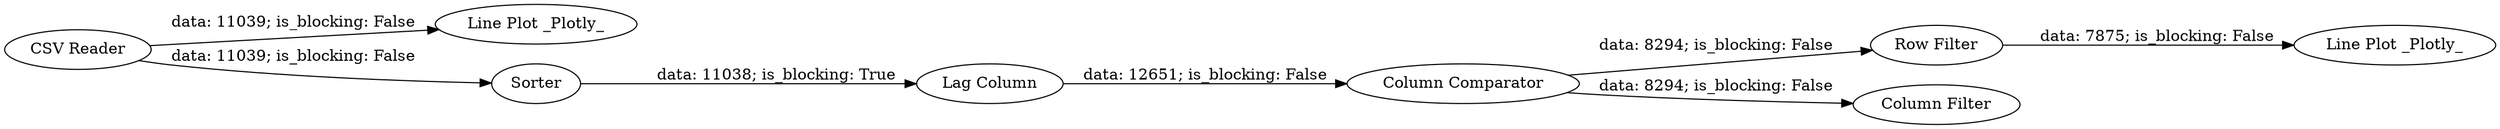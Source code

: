 digraph {
	"4887718909175200139_8" [label="Line Plot _Plotly_"]
	"4887718909175200139_1" [label="CSV Reader"]
	"4887718909175200139_5" [label="Column Comparator"]
	"4887718909175200139_4" [label="Line Plot _Plotly_"]
	"4887718909175200139_7" [label="Row Filter"]
	"4887718909175200139_3" [label="Lag Column"]
	"4887718909175200139_2" [label=Sorter]
	"4887718909175200139_6" [label="Column Filter"]
	"4887718909175200139_7" -> "4887718909175200139_8" [label="data: 7875; is_blocking: False"]
	"4887718909175200139_1" -> "4887718909175200139_2" [label="data: 11039; is_blocking: False"]
	"4887718909175200139_2" -> "4887718909175200139_3" [label="data: 11038; is_blocking: True"]
	"4887718909175200139_5" -> "4887718909175200139_7" [label="data: 8294; is_blocking: False"]
	"4887718909175200139_1" -> "4887718909175200139_4" [label="data: 11039; is_blocking: False"]
	"4887718909175200139_3" -> "4887718909175200139_5" [label="data: 12651; is_blocking: False"]
	"4887718909175200139_5" -> "4887718909175200139_6" [label="data: 8294; is_blocking: False"]
	rankdir=LR
}
